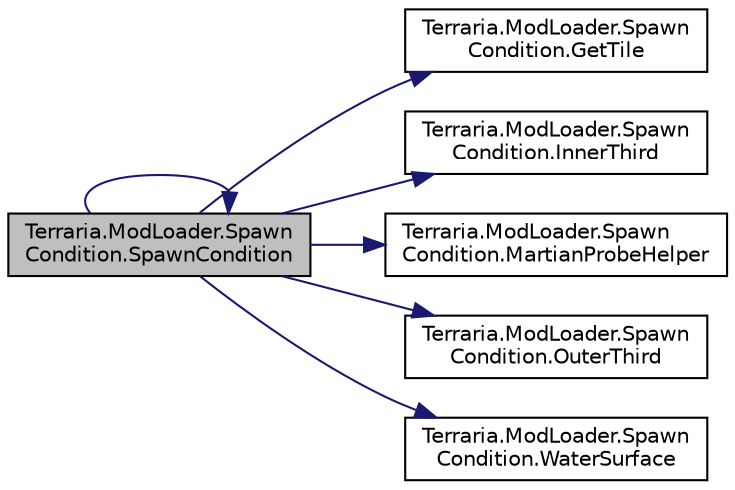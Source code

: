 digraph "Terraria.ModLoader.SpawnCondition.SpawnCondition"
{
 // LATEX_PDF_SIZE
  edge [fontname="Helvetica",fontsize="10",labelfontname="Helvetica",labelfontsize="10"];
  node [fontname="Helvetica",fontsize="10",shape=record];
  rankdir="LR";
  Node1 [label="Terraria.ModLoader.Spawn\lCondition.SpawnCondition",height=0.2,width=0.4,color="black", fillcolor="grey75", style="filled", fontcolor="black",tooltip=" "];
  Node1 -> Node1 [color="midnightblue",fontsize="10",style="solid",fontname="Helvetica"];
  Node1 -> Node2 [color="midnightblue",fontsize="10",style="solid",fontname="Helvetica"];
  Node2 [label="Terraria.ModLoader.Spawn\lCondition.GetTile",height=0.2,width=0.4,color="black", fillcolor="white", style="filled",URL="$class_terraria_1_1_mod_loader_1_1_spawn_condition.html#a83f3c71f1baa2e088cd16e751ab4ed15",tooltip=" "];
  Node1 -> Node3 [color="midnightblue",fontsize="10",style="solid",fontname="Helvetica"];
  Node3 [label="Terraria.ModLoader.Spawn\lCondition.InnerThird",height=0.2,width=0.4,color="black", fillcolor="white", style="filled",URL="$class_terraria_1_1_mod_loader_1_1_spawn_condition.html#a349f9947f04186b4e43285c35f592b12",tooltip=" "];
  Node1 -> Node4 [color="midnightblue",fontsize="10",style="solid",fontname="Helvetica"];
  Node4 [label="Terraria.ModLoader.Spawn\lCondition.MartianProbeHelper",height=0.2,width=0.4,color="black", fillcolor="white", style="filled",URL="$class_terraria_1_1_mod_loader_1_1_spawn_condition.html#af5e36847e665aa4d46984ad8b08be615",tooltip=" "];
  Node1 -> Node5 [color="midnightblue",fontsize="10",style="solid",fontname="Helvetica"];
  Node5 [label="Terraria.ModLoader.Spawn\lCondition.OuterThird",height=0.2,width=0.4,color="black", fillcolor="white", style="filled",URL="$class_terraria_1_1_mod_loader_1_1_spawn_condition.html#a8501b4122cdbb03edc3639f81be8bc22",tooltip=" "];
  Node1 -> Node6 [color="midnightblue",fontsize="10",style="solid",fontname="Helvetica"];
  Node6 [label="Terraria.ModLoader.Spawn\lCondition.WaterSurface",height=0.2,width=0.4,color="black", fillcolor="white", style="filled",URL="$class_terraria_1_1_mod_loader_1_1_spawn_condition.html#ad04077a5e04bb5aeae4af21ba347e6c9",tooltip=" "];
}
